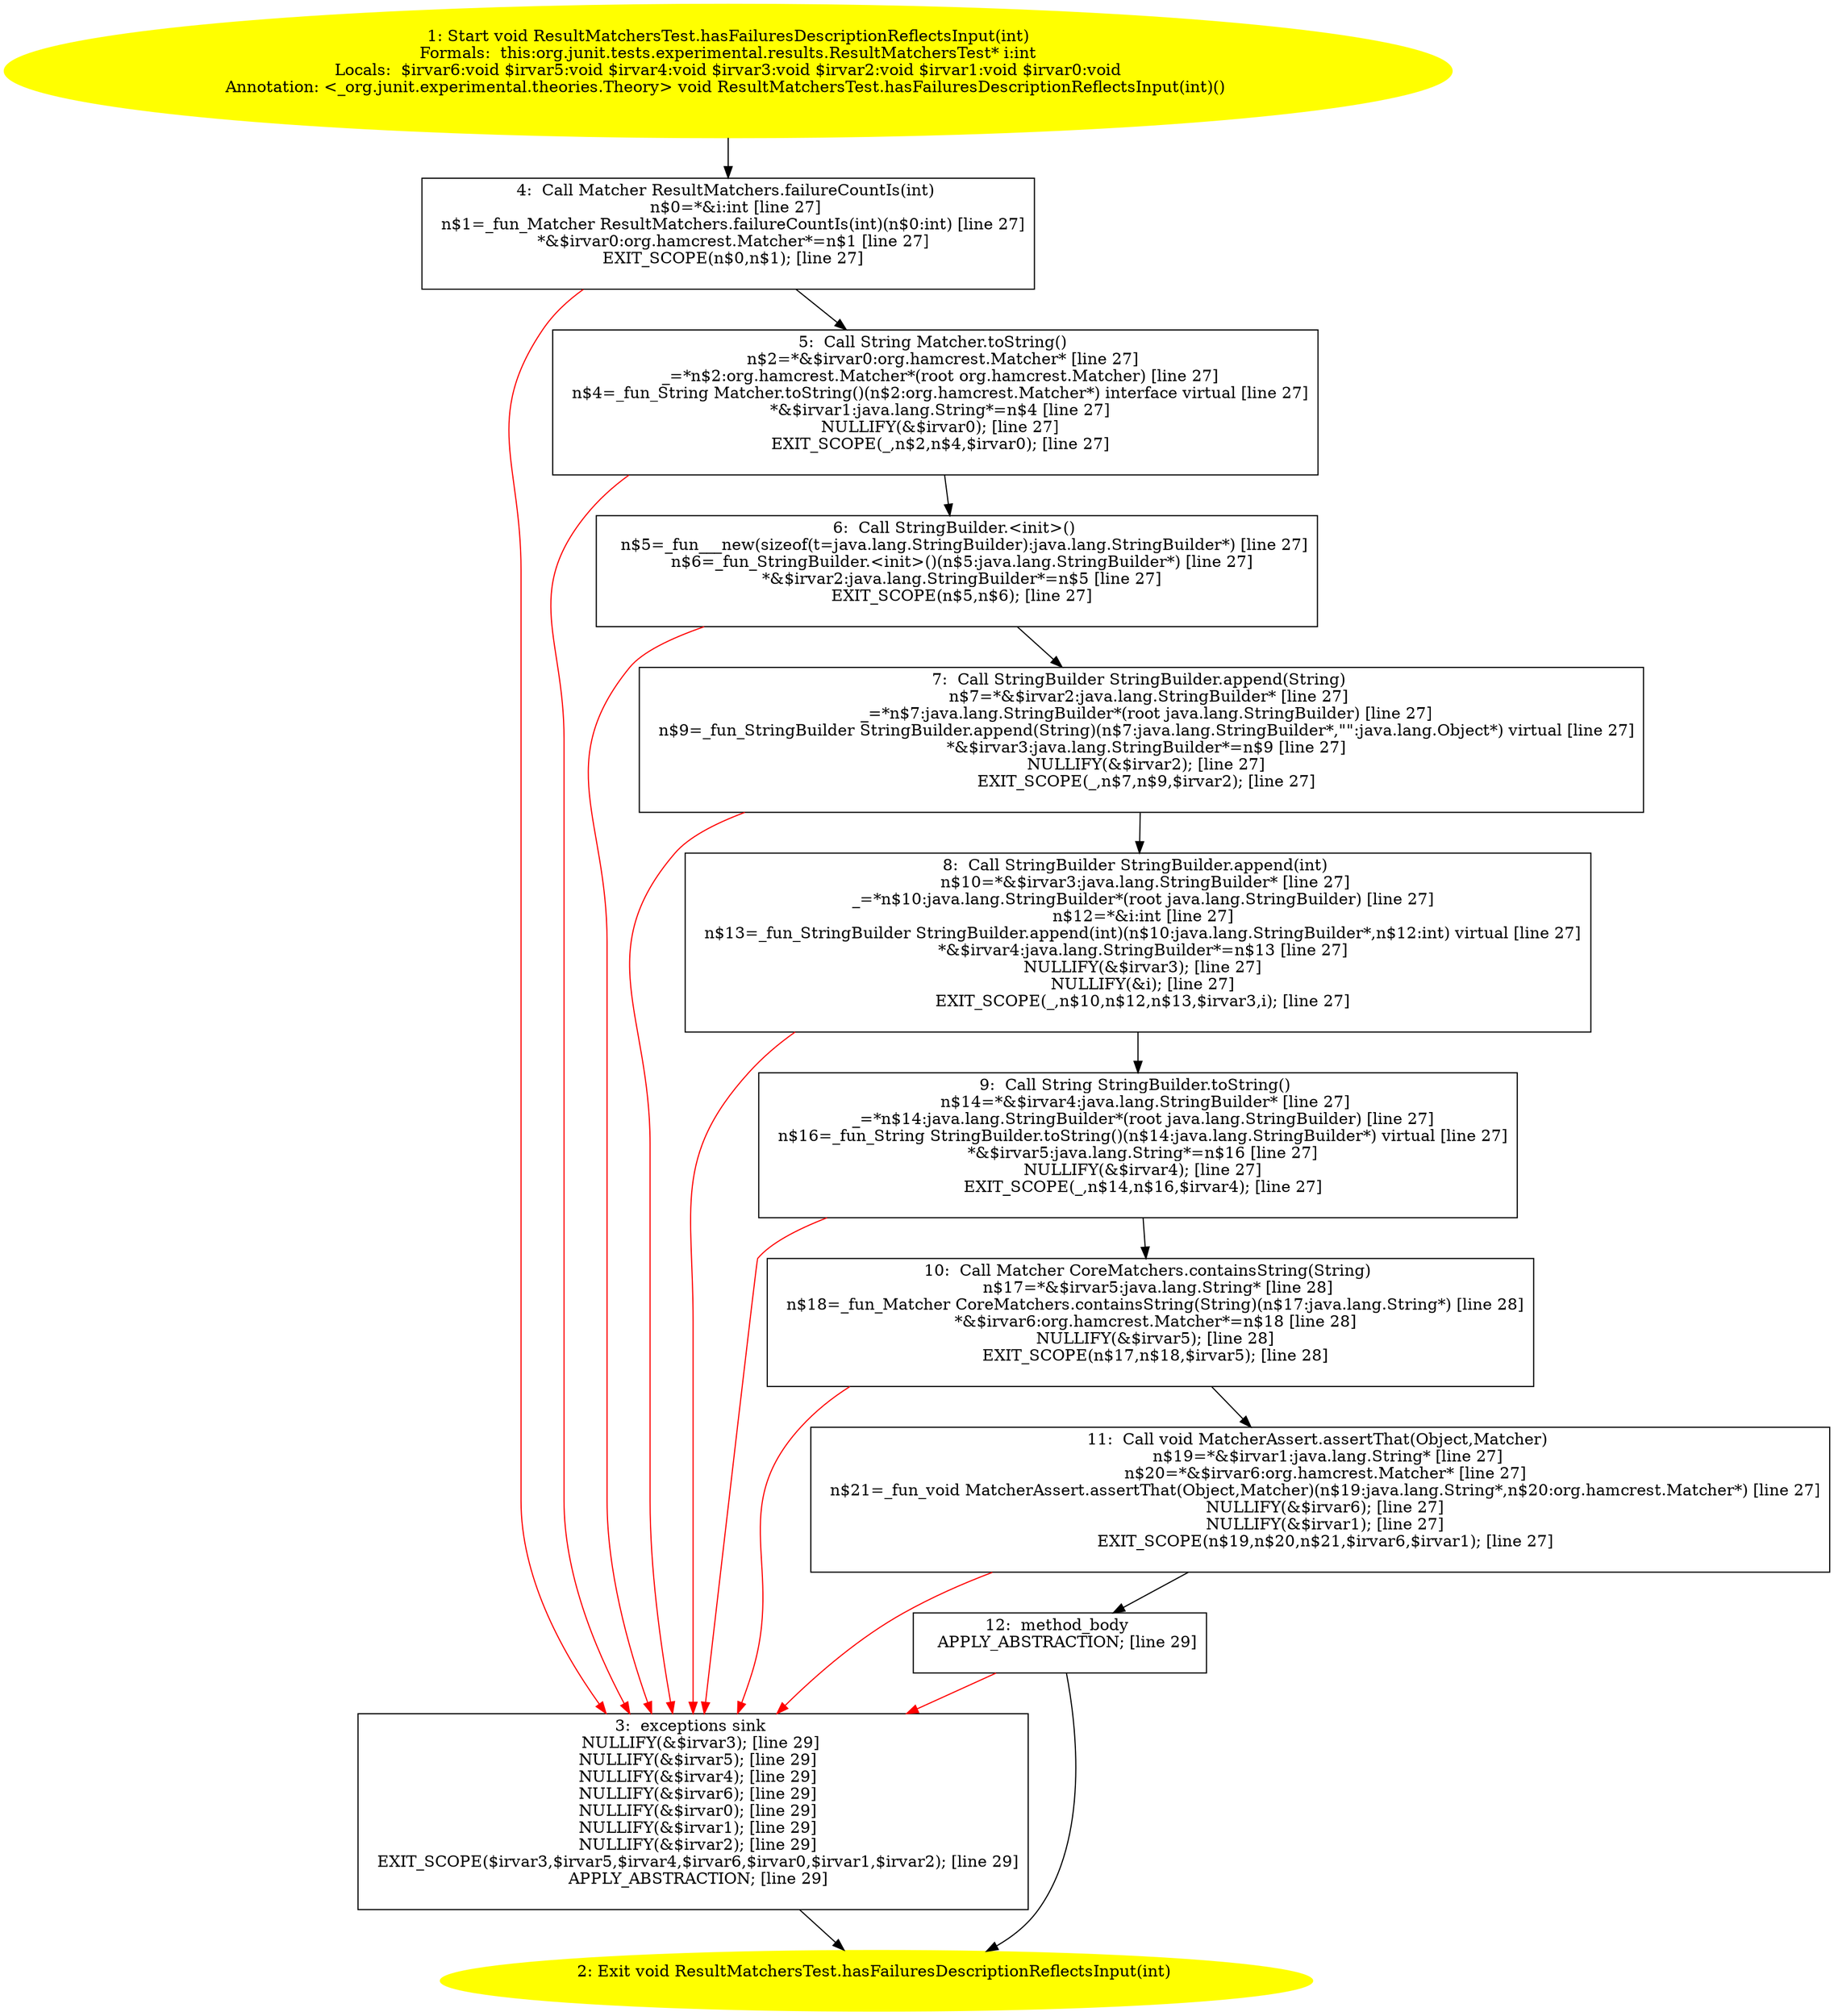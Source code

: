 /* @generated */
digraph cfg {
"org.junit.tests.experimental.results.ResultMatchersTest.hasFailuresDescriptionReflectsInput(int):voi.a94b08cb6bc098402551ce0338885b99_1" [label="1: Start void ResultMatchersTest.hasFailuresDescriptionReflectsInput(int)\nFormals:  this:org.junit.tests.experimental.results.ResultMatchersTest* i:int\nLocals:  $irvar6:void $irvar5:void $irvar4:void $irvar3:void $irvar2:void $irvar1:void $irvar0:void\nAnnotation: <_org.junit.experimental.theories.Theory> void ResultMatchersTest.hasFailuresDescriptionReflectsInput(int)() \n  " color=yellow style=filled]
	

	 "org.junit.tests.experimental.results.ResultMatchersTest.hasFailuresDescriptionReflectsInput(int):voi.a94b08cb6bc098402551ce0338885b99_1" -> "org.junit.tests.experimental.results.ResultMatchersTest.hasFailuresDescriptionReflectsInput(int):voi.a94b08cb6bc098402551ce0338885b99_4" ;
"org.junit.tests.experimental.results.ResultMatchersTest.hasFailuresDescriptionReflectsInput(int):voi.a94b08cb6bc098402551ce0338885b99_2" [label="2: Exit void ResultMatchersTest.hasFailuresDescriptionReflectsInput(int) \n  " color=yellow style=filled]
	

"org.junit.tests.experimental.results.ResultMatchersTest.hasFailuresDescriptionReflectsInput(int):voi.a94b08cb6bc098402551ce0338885b99_3" [label="3:  exceptions sink \n   NULLIFY(&$irvar3); [line 29]\n  NULLIFY(&$irvar5); [line 29]\n  NULLIFY(&$irvar4); [line 29]\n  NULLIFY(&$irvar6); [line 29]\n  NULLIFY(&$irvar0); [line 29]\n  NULLIFY(&$irvar1); [line 29]\n  NULLIFY(&$irvar2); [line 29]\n  EXIT_SCOPE($irvar3,$irvar5,$irvar4,$irvar6,$irvar0,$irvar1,$irvar2); [line 29]\n  APPLY_ABSTRACTION; [line 29]\n " shape="box"]
	

	 "org.junit.tests.experimental.results.ResultMatchersTest.hasFailuresDescriptionReflectsInput(int):voi.a94b08cb6bc098402551ce0338885b99_3" -> "org.junit.tests.experimental.results.ResultMatchersTest.hasFailuresDescriptionReflectsInput(int):voi.a94b08cb6bc098402551ce0338885b99_2" ;
"org.junit.tests.experimental.results.ResultMatchersTest.hasFailuresDescriptionReflectsInput(int):voi.a94b08cb6bc098402551ce0338885b99_4" [label="4:  Call Matcher ResultMatchers.failureCountIs(int) \n   n$0=*&i:int [line 27]\n  n$1=_fun_Matcher ResultMatchers.failureCountIs(int)(n$0:int) [line 27]\n  *&$irvar0:org.hamcrest.Matcher*=n$1 [line 27]\n  EXIT_SCOPE(n$0,n$1); [line 27]\n " shape="box"]
	

	 "org.junit.tests.experimental.results.ResultMatchersTest.hasFailuresDescriptionReflectsInput(int):voi.a94b08cb6bc098402551ce0338885b99_4" -> "org.junit.tests.experimental.results.ResultMatchersTest.hasFailuresDescriptionReflectsInput(int):voi.a94b08cb6bc098402551ce0338885b99_5" ;
	 "org.junit.tests.experimental.results.ResultMatchersTest.hasFailuresDescriptionReflectsInput(int):voi.a94b08cb6bc098402551ce0338885b99_4" -> "org.junit.tests.experimental.results.ResultMatchersTest.hasFailuresDescriptionReflectsInput(int):voi.a94b08cb6bc098402551ce0338885b99_3" [color="red" ];
"org.junit.tests.experimental.results.ResultMatchersTest.hasFailuresDescriptionReflectsInput(int):voi.a94b08cb6bc098402551ce0338885b99_5" [label="5:  Call String Matcher.toString() \n   n$2=*&$irvar0:org.hamcrest.Matcher* [line 27]\n  _=*n$2:org.hamcrest.Matcher*(root org.hamcrest.Matcher) [line 27]\n  n$4=_fun_String Matcher.toString()(n$2:org.hamcrest.Matcher*) interface virtual [line 27]\n  *&$irvar1:java.lang.String*=n$4 [line 27]\n  NULLIFY(&$irvar0); [line 27]\n  EXIT_SCOPE(_,n$2,n$4,$irvar0); [line 27]\n " shape="box"]
	

	 "org.junit.tests.experimental.results.ResultMatchersTest.hasFailuresDescriptionReflectsInput(int):voi.a94b08cb6bc098402551ce0338885b99_5" -> "org.junit.tests.experimental.results.ResultMatchersTest.hasFailuresDescriptionReflectsInput(int):voi.a94b08cb6bc098402551ce0338885b99_6" ;
	 "org.junit.tests.experimental.results.ResultMatchersTest.hasFailuresDescriptionReflectsInput(int):voi.a94b08cb6bc098402551ce0338885b99_5" -> "org.junit.tests.experimental.results.ResultMatchersTest.hasFailuresDescriptionReflectsInput(int):voi.a94b08cb6bc098402551ce0338885b99_3" [color="red" ];
"org.junit.tests.experimental.results.ResultMatchersTest.hasFailuresDescriptionReflectsInput(int):voi.a94b08cb6bc098402551ce0338885b99_6" [label="6:  Call StringBuilder.<init>() \n   n$5=_fun___new(sizeof(t=java.lang.StringBuilder):java.lang.StringBuilder*) [line 27]\n  n$6=_fun_StringBuilder.<init>()(n$5:java.lang.StringBuilder*) [line 27]\n  *&$irvar2:java.lang.StringBuilder*=n$5 [line 27]\n  EXIT_SCOPE(n$5,n$6); [line 27]\n " shape="box"]
	

	 "org.junit.tests.experimental.results.ResultMatchersTest.hasFailuresDescriptionReflectsInput(int):voi.a94b08cb6bc098402551ce0338885b99_6" -> "org.junit.tests.experimental.results.ResultMatchersTest.hasFailuresDescriptionReflectsInput(int):voi.a94b08cb6bc098402551ce0338885b99_7" ;
	 "org.junit.tests.experimental.results.ResultMatchersTest.hasFailuresDescriptionReflectsInput(int):voi.a94b08cb6bc098402551ce0338885b99_6" -> "org.junit.tests.experimental.results.ResultMatchersTest.hasFailuresDescriptionReflectsInput(int):voi.a94b08cb6bc098402551ce0338885b99_3" [color="red" ];
"org.junit.tests.experimental.results.ResultMatchersTest.hasFailuresDescriptionReflectsInput(int):voi.a94b08cb6bc098402551ce0338885b99_7" [label="7:  Call StringBuilder StringBuilder.append(String) \n   n$7=*&$irvar2:java.lang.StringBuilder* [line 27]\n  _=*n$7:java.lang.StringBuilder*(root java.lang.StringBuilder) [line 27]\n  n$9=_fun_StringBuilder StringBuilder.append(String)(n$7:java.lang.StringBuilder*,\"\":java.lang.Object*) virtual [line 27]\n  *&$irvar3:java.lang.StringBuilder*=n$9 [line 27]\n  NULLIFY(&$irvar2); [line 27]\n  EXIT_SCOPE(_,n$7,n$9,$irvar2); [line 27]\n " shape="box"]
	

	 "org.junit.tests.experimental.results.ResultMatchersTest.hasFailuresDescriptionReflectsInput(int):voi.a94b08cb6bc098402551ce0338885b99_7" -> "org.junit.tests.experimental.results.ResultMatchersTest.hasFailuresDescriptionReflectsInput(int):voi.a94b08cb6bc098402551ce0338885b99_8" ;
	 "org.junit.tests.experimental.results.ResultMatchersTest.hasFailuresDescriptionReflectsInput(int):voi.a94b08cb6bc098402551ce0338885b99_7" -> "org.junit.tests.experimental.results.ResultMatchersTest.hasFailuresDescriptionReflectsInput(int):voi.a94b08cb6bc098402551ce0338885b99_3" [color="red" ];
"org.junit.tests.experimental.results.ResultMatchersTest.hasFailuresDescriptionReflectsInput(int):voi.a94b08cb6bc098402551ce0338885b99_8" [label="8:  Call StringBuilder StringBuilder.append(int) \n   n$10=*&$irvar3:java.lang.StringBuilder* [line 27]\n  _=*n$10:java.lang.StringBuilder*(root java.lang.StringBuilder) [line 27]\n  n$12=*&i:int [line 27]\n  n$13=_fun_StringBuilder StringBuilder.append(int)(n$10:java.lang.StringBuilder*,n$12:int) virtual [line 27]\n  *&$irvar4:java.lang.StringBuilder*=n$13 [line 27]\n  NULLIFY(&$irvar3); [line 27]\n  NULLIFY(&i); [line 27]\n  EXIT_SCOPE(_,n$10,n$12,n$13,$irvar3,i); [line 27]\n " shape="box"]
	

	 "org.junit.tests.experimental.results.ResultMatchersTest.hasFailuresDescriptionReflectsInput(int):voi.a94b08cb6bc098402551ce0338885b99_8" -> "org.junit.tests.experimental.results.ResultMatchersTest.hasFailuresDescriptionReflectsInput(int):voi.a94b08cb6bc098402551ce0338885b99_9" ;
	 "org.junit.tests.experimental.results.ResultMatchersTest.hasFailuresDescriptionReflectsInput(int):voi.a94b08cb6bc098402551ce0338885b99_8" -> "org.junit.tests.experimental.results.ResultMatchersTest.hasFailuresDescriptionReflectsInput(int):voi.a94b08cb6bc098402551ce0338885b99_3" [color="red" ];
"org.junit.tests.experimental.results.ResultMatchersTest.hasFailuresDescriptionReflectsInput(int):voi.a94b08cb6bc098402551ce0338885b99_9" [label="9:  Call String StringBuilder.toString() \n   n$14=*&$irvar4:java.lang.StringBuilder* [line 27]\n  _=*n$14:java.lang.StringBuilder*(root java.lang.StringBuilder) [line 27]\n  n$16=_fun_String StringBuilder.toString()(n$14:java.lang.StringBuilder*) virtual [line 27]\n  *&$irvar5:java.lang.String*=n$16 [line 27]\n  NULLIFY(&$irvar4); [line 27]\n  EXIT_SCOPE(_,n$14,n$16,$irvar4); [line 27]\n " shape="box"]
	

	 "org.junit.tests.experimental.results.ResultMatchersTest.hasFailuresDescriptionReflectsInput(int):voi.a94b08cb6bc098402551ce0338885b99_9" -> "org.junit.tests.experimental.results.ResultMatchersTest.hasFailuresDescriptionReflectsInput(int):voi.a94b08cb6bc098402551ce0338885b99_10" ;
	 "org.junit.tests.experimental.results.ResultMatchersTest.hasFailuresDescriptionReflectsInput(int):voi.a94b08cb6bc098402551ce0338885b99_9" -> "org.junit.tests.experimental.results.ResultMatchersTest.hasFailuresDescriptionReflectsInput(int):voi.a94b08cb6bc098402551ce0338885b99_3" [color="red" ];
"org.junit.tests.experimental.results.ResultMatchersTest.hasFailuresDescriptionReflectsInput(int):voi.a94b08cb6bc098402551ce0338885b99_10" [label="10:  Call Matcher CoreMatchers.containsString(String) \n   n$17=*&$irvar5:java.lang.String* [line 28]\n  n$18=_fun_Matcher CoreMatchers.containsString(String)(n$17:java.lang.String*) [line 28]\n  *&$irvar6:org.hamcrest.Matcher*=n$18 [line 28]\n  NULLIFY(&$irvar5); [line 28]\n  EXIT_SCOPE(n$17,n$18,$irvar5); [line 28]\n " shape="box"]
	

	 "org.junit.tests.experimental.results.ResultMatchersTest.hasFailuresDescriptionReflectsInput(int):voi.a94b08cb6bc098402551ce0338885b99_10" -> "org.junit.tests.experimental.results.ResultMatchersTest.hasFailuresDescriptionReflectsInput(int):voi.a94b08cb6bc098402551ce0338885b99_11" ;
	 "org.junit.tests.experimental.results.ResultMatchersTest.hasFailuresDescriptionReflectsInput(int):voi.a94b08cb6bc098402551ce0338885b99_10" -> "org.junit.tests.experimental.results.ResultMatchersTest.hasFailuresDescriptionReflectsInput(int):voi.a94b08cb6bc098402551ce0338885b99_3" [color="red" ];
"org.junit.tests.experimental.results.ResultMatchersTest.hasFailuresDescriptionReflectsInput(int):voi.a94b08cb6bc098402551ce0338885b99_11" [label="11:  Call void MatcherAssert.assertThat(Object,Matcher) \n   n$19=*&$irvar1:java.lang.String* [line 27]\n  n$20=*&$irvar6:org.hamcrest.Matcher* [line 27]\n  n$21=_fun_void MatcherAssert.assertThat(Object,Matcher)(n$19:java.lang.String*,n$20:org.hamcrest.Matcher*) [line 27]\n  NULLIFY(&$irvar6); [line 27]\n  NULLIFY(&$irvar1); [line 27]\n  EXIT_SCOPE(n$19,n$20,n$21,$irvar6,$irvar1); [line 27]\n " shape="box"]
	

	 "org.junit.tests.experimental.results.ResultMatchersTest.hasFailuresDescriptionReflectsInput(int):voi.a94b08cb6bc098402551ce0338885b99_11" -> "org.junit.tests.experimental.results.ResultMatchersTest.hasFailuresDescriptionReflectsInput(int):voi.a94b08cb6bc098402551ce0338885b99_12" ;
	 "org.junit.tests.experimental.results.ResultMatchersTest.hasFailuresDescriptionReflectsInput(int):voi.a94b08cb6bc098402551ce0338885b99_11" -> "org.junit.tests.experimental.results.ResultMatchersTest.hasFailuresDescriptionReflectsInput(int):voi.a94b08cb6bc098402551ce0338885b99_3" [color="red" ];
"org.junit.tests.experimental.results.ResultMatchersTest.hasFailuresDescriptionReflectsInput(int):voi.a94b08cb6bc098402551ce0338885b99_12" [label="12:  method_body \n   APPLY_ABSTRACTION; [line 29]\n " shape="box"]
	

	 "org.junit.tests.experimental.results.ResultMatchersTest.hasFailuresDescriptionReflectsInput(int):voi.a94b08cb6bc098402551ce0338885b99_12" -> "org.junit.tests.experimental.results.ResultMatchersTest.hasFailuresDescriptionReflectsInput(int):voi.a94b08cb6bc098402551ce0338885b99_2" ;
	 "org.junit.tests.experimental.results.ResultMatchersTest.hasFailuresDescriptionReflectsInput(int):voi.a94b08cb6bc098402551ce0338885b99_12" -> "org.junit.tests.experimental.results.ResultMatchersTest.hasFailuresDescriptionReflectsInput(int):voi.a94b08cb6bc098402551ce0338885b99_3" [color="red" ];
}

